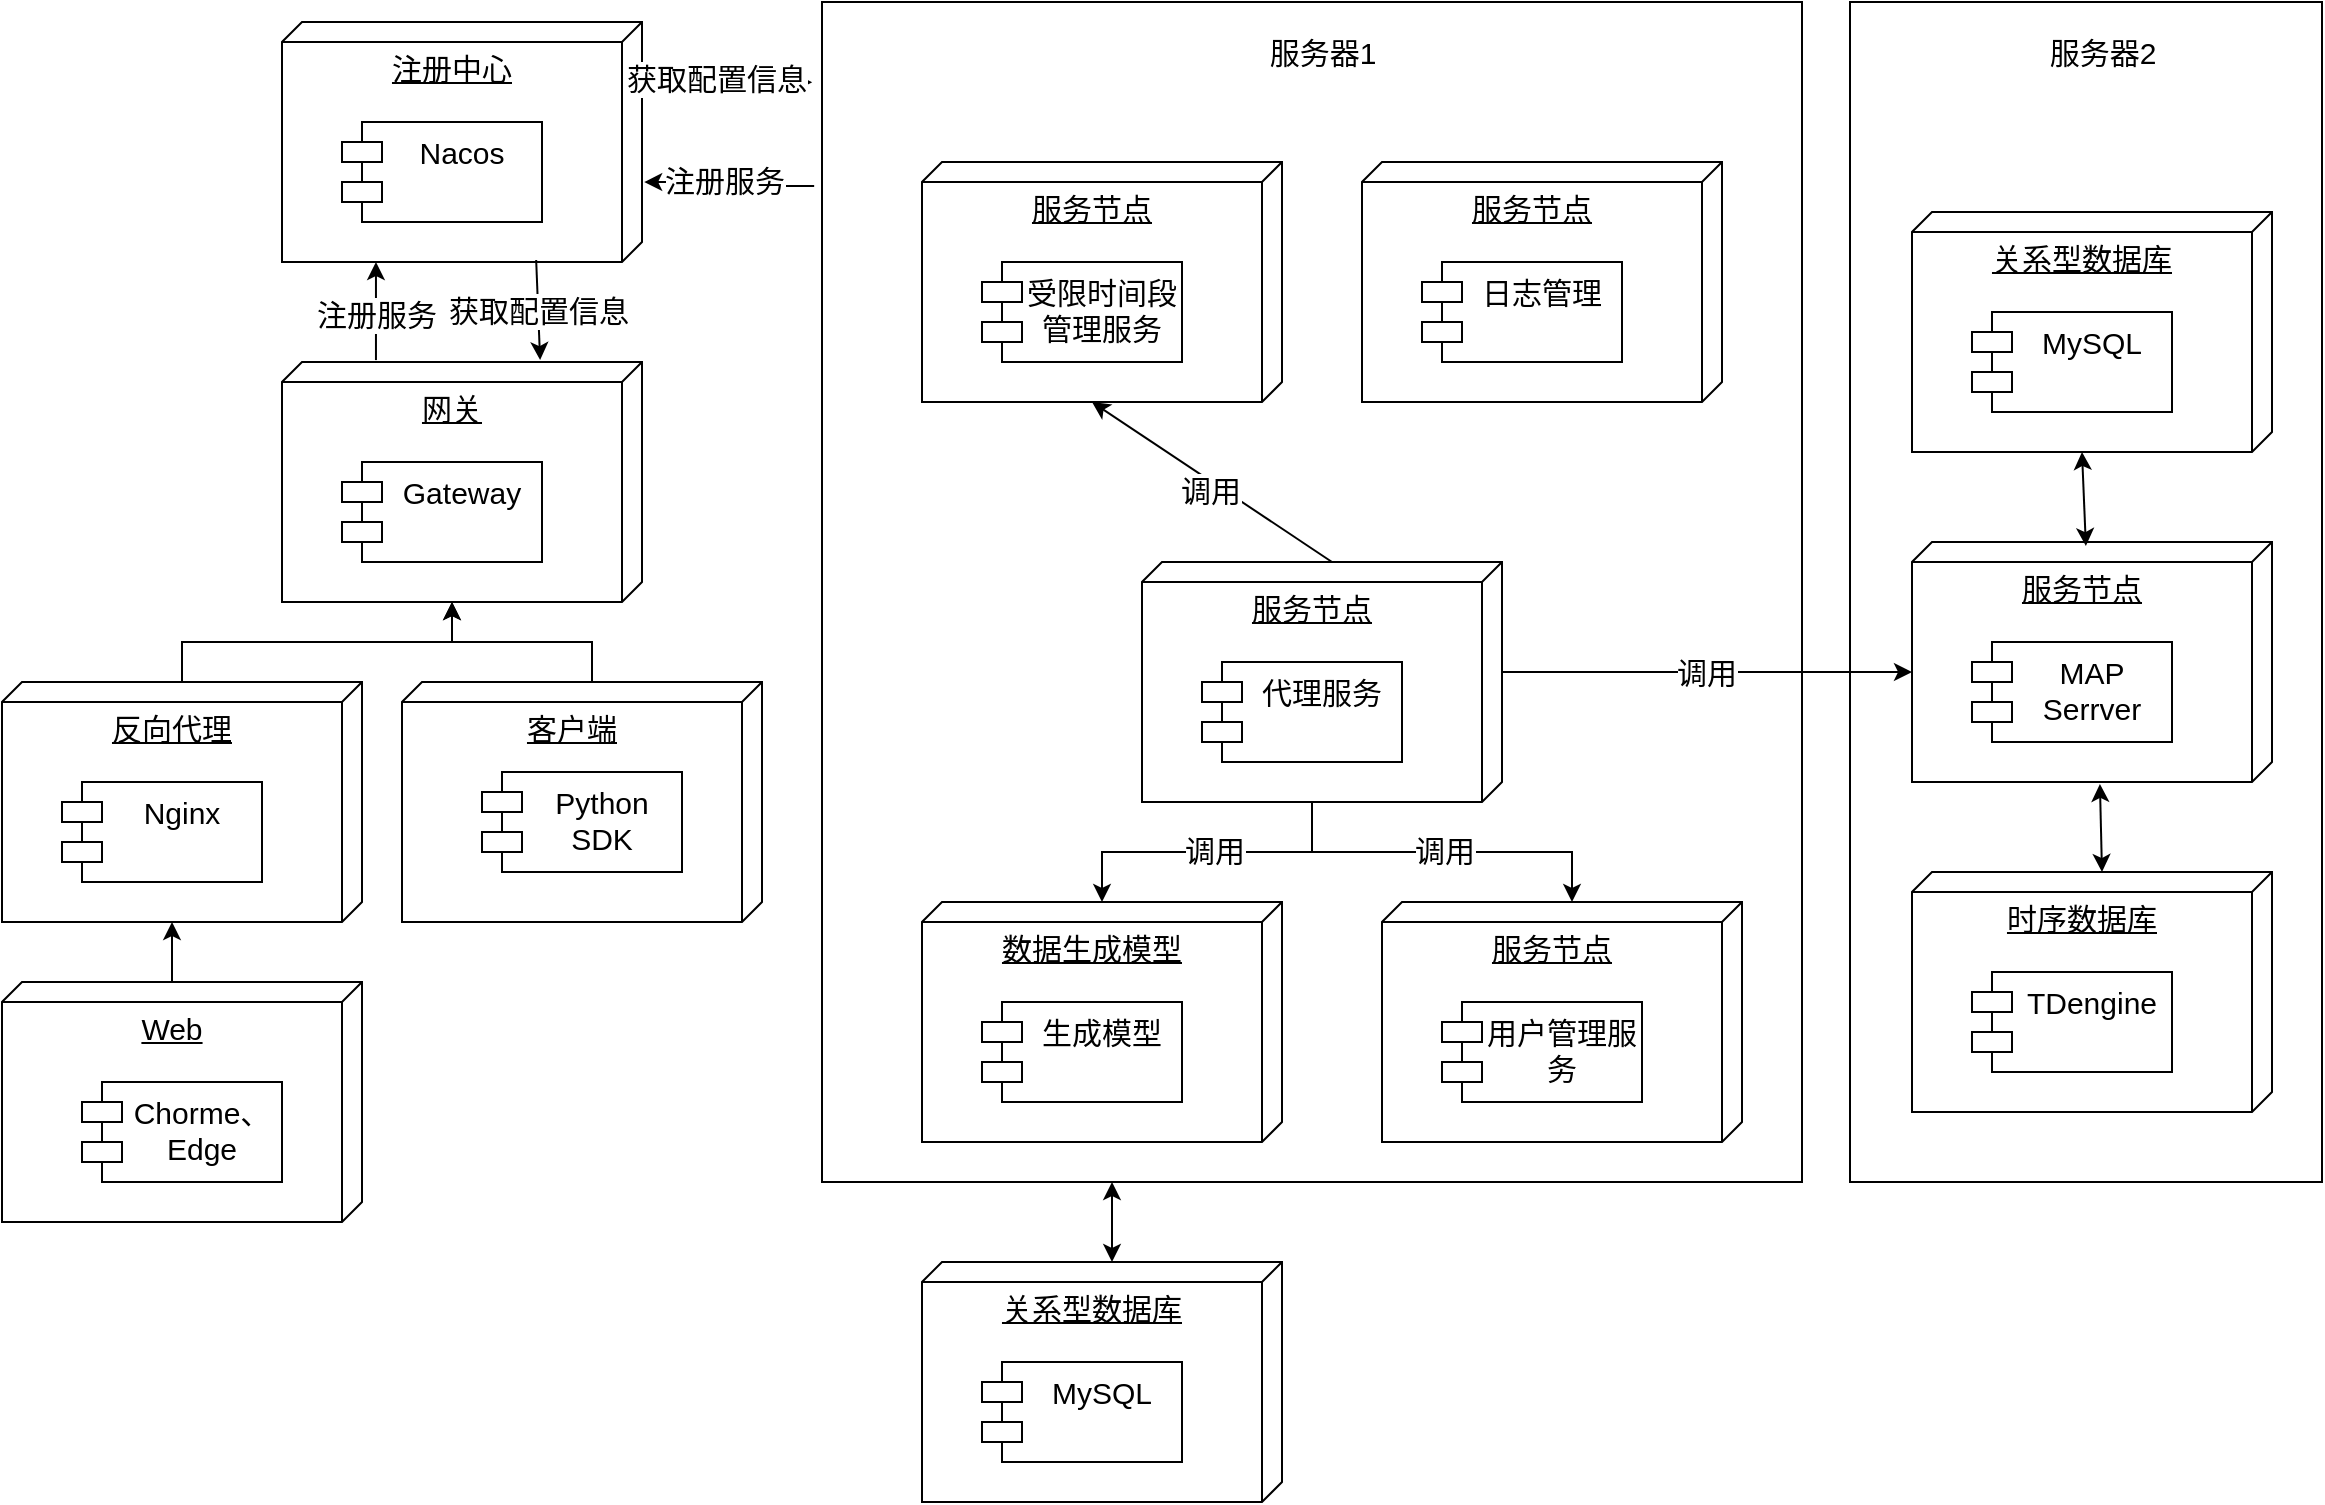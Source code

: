 <mxfile version="24.0.2" type="github">
  <diagram name="第 1 页" id="V-oogjPQDS9fqmX0PhTq">
    <mxGraphModel dx="2840" dy="1536" grid="1" gridSize="10" guides="1" tooltips="1" connect="1" arrows="1" fold="1" page="1" pageScale="1" pageWidth="827" pageHeight="1169" math="0" shadow="0">
      <root>
        <mxCell id="0" />
        <mxCell id="1" parent="0" />
        <mxCell id="YCJXvAZseFVuk2YuzXn2-67" value="" style="rounded=0;whiteSpace=wrap;html=1;" parent="1" vertex="1">
          <mxGeometry x="1534" y="70" width="236" height="590" as="geometry" />
        </mxCell>
        <mxCell id="YCJXvAZseFVuk2YuzXn2-41" value="" style="rounded=0;whiteSpace=wrap;html=1;" parent="1" vertex="1">
          <mxGeometry x="1020" y="70" width="490" height="590" as="geometry" />
        </mxCell>
        <mxCell id="YCJXvAZseFVuk2YuzXn2-1" value="Web" style="verticalAlign=top;align=center;spacingTop=8;spacingLeft=2;spacingRight=12;shape=cube;size=10;direction=south;fontStyle=4;html=1;whiteSpace=wrap;fontSize=15;" parent="1" vertex="1">
          <mxGeometry x="610" y="560" width="180" height="120" as="geometry" />
        </mxCell>
        <mxCell id="YCJXvAZseFVuk2YuzXn2-2" value="Chorme、Edge" style="shape=module;align=left;spacingLeft=20;align=center;verticalAlign=top;whiteSpace=wrap;html=1;fontSize=15;" parent="1" vertex="1">
          <mxGeometry x="650" y="610" width="100" height="50" as="geometry" />
        </mxCell>
        <mxCell id="YCJXvAZseFVuk2YuzXn2-3" value="反向代理" style="verticalAlign=top;align=center;spacingTop=8;spacingLeft=2;spacingRight=12;shape=cube;size=10;direction=south;fontStyle=4;html=1;whiteSpace=wrap;fontSize=15;" parent="1" vertex="1">
          <mxGeometry x="610" y="410" width="180" height="120" as="geometry" />
        </mxCell>
        <mxCell id="YCJXvAZseFVuk2YuzXn2-4" value="Nginx" style="shape=module;align=left;spacingLeft=20;align=center;verticalAlign=top;whiteSpace=wrap;html=1;fontSize=15;" parent="1" vertex="1">
          <mxGeometry x="640" y="460" width="100" height="50" as="geometry" />
        </mxCell>
        <mxCell id="YCJXvAZseFVuk2YuzXn2-5" value="客户端" style="verticalAlign=top;align=center;spacingTop=8;spacingLeft=2;spacingRight=12;shape=cube;size=10;direction=south;fontStyle=4;html=1;whiteSpace=wrap;fontSize=15;" parent="1" vertex="1">
          <mxGeometry x="810" y="410" width="180" height="120" as="geometry" />
        </mxCell>
        <mxCell id="YCJXvAZseFVuk2YuzXn2-6" value="Python SDK" style="shape=module;align=left;spacingLeft=20;align=center;verticalAlign=top;whiteSpace=wrap;html=1;fontSize=15;" parent="1" vertex="1">
          <mxGeometry x="850" y="455" width="100" height="50" as="geometry" />
        </mxCell>
        <mxCell id="YCJXvAZseFVuk2YuzXn2-7" value="网关" style="verticalAlign=top;align=center;spacingTop=8;spacingLeft=2;spacingRight=12;shape=cube;size=10;direction=south;fontStyle=4;html=1;whiteSpace=wrap;fontSize=15;" parent="1" vertex="1">
          <mxGeometry x="750" y="250" width="180" height="120" as="geometry" />
        </mxCell>
        <mxCell id="YCJXvAZseFVuk2YuzXn2-8" value="Gateway" style="shape=module;align=left;spacingLeft=20;align=center;verticalAlign=top;whiteSpace=wrap;html=1;fontSize=15;" parent="1" vertex="1">
          <mxGeometry x="780" y="300" width="100" height="50" as="geometry" />
        </mxCell>
        <mxCell id="YCJXvAZseFVuk2YuzXn2-9" value="注册中心" style="verticalAlign=top;align=center;spacingTop=8;spacingLeft=2;spacingRight=12;shape=cube;size=10;direction=south;fontStyle=4;html=1;whiteSpace=wrap;fontSize=15;" parent="1" vertex="1">
          <mxGeometry x="750" y="80" width="180" height="120" as="geometry" />
        </mxCell>
        <mxCell id="YCJXvAZseFVuk2YuzXn2-10" value="Nacos" style="shape=module;align=left;spacingLeft=20;align=center;verticalAlign=top;whiteSpace=wrap;html=1;fontSize=15;" parent="1" vertex="1">
          <mxGeometry x="780" y="130" width="100" height="50" as="geometry" />
        </mxCell>
        <mxCell id="YCJXvAZseFVuk2YuzXn2-12" value="关系型数据库" style="verticalAlign=top;align=center;spacingTop=8;spacingLeft=2;spacingRight=12;shape=cube;size=10;direction=south;fontStyle=4;html=1;whiteSpace=wrap;fontSize=15;" parent="1" vertex="1">
          <mxGeometry x="1070" y="700" width="180" height="120" as="geometry" />
        </mxCell>
        <mxCell id="YCJXvAZseFVuk2YuzXn2-13" value="MySQL" style="shape=module;align=left;spacingLeft=20;align=center;verticalAlign=top;whiteSpace=wrap;html=1;fontSize=15;" parent="1" vertex="1">
          <mxGeometry x="1100" y="750" width="100" height="50" as="geometry" />
        </mxCell>
        <mxCell id="YCJXvAZseFVuk2YuzXn2-54" style="edgeStyle=orthogonalEdgeStyle;rounded=0;orthogonalLoop=1;jettySize=auto;html=1;exitX=0;exitY=0;exitDx=120;exitDy=95;exitPerimeter=0;fontSize=15;" parent="1" source="YCJXvAZseFVuk2YuzXn2-16" target="YCJXvAZseFVuk2YuzXn2-24" edge="1">
          <mxGeometry relative="1" as="geometry" />
        </mxCell>
        <mxCell id="YCJXvAZseFVuk2YuzXn2-55" value="调用" style="edgeLabel;html=1;align=center;verticalAlign=middle;resizable=0;points=[];fontSize=15;" parent="YCJXvAZseFVuk2YuzXn2-54" vertex="1" connectable="0">
          <mxGeometry x="-0.045" y="-1" relative="1" as="geometry">
            <mxPoint as="offset" />
          </mxGeometry>
        </mxCell>
        <mxCell id="YCJXvAZseFVuk2YuzXn2-16" value="服务节点" style="verticalAlign=top;align=center;spacingTop=8;spacingLeft=2;spacingRight=12;shape=cube;size=10;direction=south;fontStyle=4;html=1;whiteSpace=wrap;fontSize=15;" parent="1" vertex="1">
          <mxGeometry x="1180" y="350" width="180" height="120" as="geometry" />
        </mxCell>
        <mxCell id="YCJXvAZseFVuk2YuzXn2-17" value="代理服务" style="shape=module;align=left;spacingLeft=20;align=center;verticalAlign=top;whiteSpace=wrap;html=1;fontSize=15;" parent="1" vertex="1">
          <mxGeometry x="1210" y="400" width="100" height="50" as="geometry" />
        </mxCell>
        <mxCell id="YCJXvAZseFVuk2YuzXn2-18" value="服务节点" style="verticalAlign=top;align=center;spacingTop=8;spacingLeft=2;spacingRight=12;shape=cube;size=10;direction=south;fontStyle=4;html=1;whiteSpace=wrap;fontSize=15;" parent="1" vertex="1">
          <mxGeometry x="1300" y="520" width="180" height="120" as="geometry" />
        </mxCell>
        <mxCell id="YCJXvAZseFVuk2YuzXn2-19" value="用户管理服务" style="shape=module;align=left;spacingLeft=20;align=center;verticalAlign=top;whiteSpace=wrap;html=1;fontSize=15;" parent="1" vertex="1">
          <mxGeometry x="1330" y="570" width="100" height="50" as="geometry" />
        </mxCell>
        <mxCell id="YCJXvAZseFVuk2YuzXn2-20" value="服务节点" style="verticalAlign=top;align=center;spacingTop=8;spacingLeft=2;spacingRight=12;shape=cube;size=10;direction=south;fontStyle=4;html=1;whiteSpace=wrap;fontSize=15;" parent="1" vertex="1">
          <mxGeometry x="1070" y="150" width="180" height="120" as="geometry" />
        </mxCell>
        <mxCell id="YCJXvAZseFVuk2YuzXn2-21" value="受限时间段管理服务" style="shape=module;align=left;spacingLeft=20;align=center;verticalAlign=top;whiteSpace=wrap;html=1;fontSize=15;" parent="1" vertex="1">
          <mxGeometry x="1100" y="200" width="100" height="50" as="geometry" />
        </mxCell>
        <mxCell id="YCJXvAZseFVuk2YuzXn2-22" value="服务节点" style="verticalAlign=top;align=center;spacingTop=8;spacingLeft=2;spacingRight=12;shape=cube;size=10;direction=south;fontStyle=4;html=1;whiteSpace=wrap;fontSize=15;" parent="1" vertex="1">
          <mxGeometry x="1290" y="150" width="180" height="120" as="geometry" />
        </mxCell>
        <mxCell id="YCJXvAZseFVuk2YuzXn2-23" value="日志管理" style="shape=module;align=left;spacingLeft=20;align=center;verticalAlign=top;whiteSpace=wrap;html=1;fontSize=15;" parent="1" vertex="1">
          <mxGeometry x="1320" y="200" width="100" height="50" as="geometry" />
        </mxCell>
        <mxCell id="YCJXvAZseFVuk2YuzXn2-24" value="数据生成模型" style="verticalAlign=top;align=center;spacingTop=8;spacingLeft=2;spacingRight=12;shape=cube;size=10;direction=south;fontStyle=4;html=1;whiteSpace=wrap;fontSize=15;" parent="1" vertex="1">
          <mxGeometry x="1070" y="520" width="180" height="120" as="geometry" />
        </mxCell>
        <mxCell id="YCJXvAZseFVuk2YuzXn2-25" value="生成模型" style="shape=module;align=left;spacingLeft=20;align=center;verticalAlign=top;whiteSpace=wrap;html=1;fontSize=15;" parent="1" vertex="1">
          <mxGeometry x="1100" y="570" width="100" height="50" as="geometry" />
        </mxCell>
        <mxCell id="YCJXvAZseFVuk2YuzXn2-26" value="服务节点" style="verticalAlign=top;align=center;spacingTop=8;spacingLeft=2;spacingRight=12;shape=cube;size=10;direction=south;fontStyle=4;html=1;whiteSpace=wrap;fontSize=15;" parent="1" vertex="1">
          <mxGeometry x="1565" y="340" width="180" height="120" as="geometry" />
        </mxCell>
        <mxCell id="YCJXvAZseFVuk2YuzXn2-27" value="MAP Serrver" style="shape=module;align=left;spacingLeft=20;align=center;verticalAlign=top;whiteSpace=wrap;html=1;fontSize=15;" parent="1" vertex="1">
          <mxGeometry x="1595" y="390" width="100" height="50" as="geometry" />
        </mxCell>
        <mxCell id="YCJXvAZseFVuk2YuzXn2-28" value="关系型数据库" style="verticalAlign=top;align=center;spacingTop=8;spacingLeft=2;spacingRight=12;shape=cube;size=10;direction=south;fontStyle=4;html=1;whiteSpace=wrap;fontSize=15;" parent="1" vertex="1">
          <mxGeometry x="1565" y="175" width="180" height="120" as="geometry" />
        </mxCell>
        <mxCell id="YCJXvAZseFVuk2YuzXn2-29" value="MySQL" style="shape=module;align=left;spacingLeft=20;align=center;verticalAlign=top;whiteSpace=wrap;html=1;fontSize=15;" parent="1" vertex="1">
          <mxGeometry x="1595" y="225" width="100" height="50" as="geometry" />
        </mxCell>
        <mxCell id="YCJXvAZseFVuk2YuzXn2-30" value="时序数据库" style="verticalAlign=top;align=center;spacingTop=8;spacingLeft=2;spacingRight=12;shape=cube;size=10;direction=south;fontStyle=4;html=1;whiteSpace=wrap;fontSize=15;" parent="1" vertex="1">
          <mxGeometry x="1565" y="505" width="180" height="120" as="geometry" />
        </mxCell>
        <mxCell id="YCJXvAZseFVuk2YuzXn2-31" value="TDengine" style="shape=module;align=left;spacingLeft=20;align=center;verticalAlign=top;whiteSpace=wrap;html=1;fontSize=15;" parent="1" vertex="1">
          <mxGeometry x="1595" y="555" width="100" height="50" as="geometry" />
        </mxCell>
        <mxCell id="YCJXvAZseFVuk2YuzXn2-35" value="" style="endArrow=classic;html=1;rounded=0;entryX=1;entryY=0.739;entryDx=0;entryDy=0;entryPerimeter=0;exitX=-0.008;exitY=0.739;exitDx=0;exitDy=0;exitPerimeter=0;fontSize=15;" parent="1" source="YCJXvAZseFVuk2YuzXn2-7" target="YCJXvAZseFVuk2YuzXn2-9" edge="1">
          <mxGeometry width="50" height="50" relative="1" as="geometry">
            <mxPoint x="796" y="374" as="sourcePoint" />
            <mxPoint x="660" y="200" as="targetPoint" />
          </mxGeometry>
        </mxCell>
        <mxCell id="YCJXvAZseFVuk2YuzXn2-38" value="注册服务" style="edgeLabel;html=1;align=center;verticalAlign=middle;resizable=0;points=[];fontSize=15;" parent="YCJXvAZseFVuk2YuzXn2-35" vertex="1" connectable="0">
          <mxGeometry x="-0.07" relative="1" as="geometry">
            <mxPoint as="offset" />
          </mxGeometry>
        </mxCell>
        <mxCell id="YCJXvAZseFVuk2YuzXn2-39" value="" style="endArrow=classic;html=1;rounded=0;entryX=-0.008;entryY=0.283;entryDx=0;entryDy=0;entryPerimeter=0;fontSize=15;exitX=0.992;exitY=0.294;exitDx=0;exitDy=0;exitPerimeter=0;" parent="1" source="YCJXvAZseFVuk2YuzXn2-9" target="YCJXvAZseFVuk2YuzXn2-7" edge="1">
          <mxGeometry width="50" height="50" relative="1" as="geometry">
            <mxPoint x="879" y="320" as="sourcePoint" />
            <mxPoint x="920" y="290" as="targetPoint" />
            <Array as="points" />
          </mxGeometry>
        </mxCell>
        <mxCell id="YCJXvAZseFVuk2YuzXn2-40" value="获取配置信息" style="edgeLabel;html=1;align=center;verticalAlign=middle;resizable=0;points=[];fontSize=15;" parent="YCJXvAZseFVuk2YuzXn2-39" vertex="1" connectable="0">
          <mxGeometry x="-0.011" relative="1" as="geometry">
            <mxPoint as="offset" />
          </mxGeometry>
        </mxCell>
        <mxCell id="YCJXvAZseFVuk2YuzXn2-44" value="服务器2" style="text;html=1;align=center;verticalAlign=middle;resizable=0;points=[];autosize=1;strokeColor=none;fillColor=none;fontSize=15;" parent="1" vertex="1">
          <mxGeometry x="1620" y="80" width="80" height="30" as="geometry" />
        </mxCell>
        <mxCell id="YCJXvAZseFVuk2YuzXn2-45" style="edgeStyle=orthogonalEdgeStyle;rounded=0;orthogonalLoop=1;jettySize=auto;html=1;exitX=0.242;exitY=0.006;exitDx=0;exitDy=0;exitPerimeter=0;entryX=-0.01;entryY=0.068;entryDx=0;entryDy=0;entryPerimeter=0;fontSize=15;" parent="1" source="YCJXvAZseFVuk2YuzXn2-9" target="YCJXvAZseFVuk2YuzXn2-41" edge="1">
          <mxGeometry relative="1" as="geometry" />
        </mxCell>
        <mxCell id="YCJXvAZseFVuk2YuzXn2-46" value="获取配置信息" style="edgeLabel;html=1;align=center;verticalAlign=middle;resizable=0;points=[];fontSize=15;" parent="YCJXvAZseFVuk2YuzXn2-45" vertex="1" connectable="0">
          <mxGeometry x="-0.137" y="1" relative="1" as="geometry">
            <mxPoint as="offset" />
          </mxGeometry>
        </mxCell>
        <mxCell id="YCJXvAZseFVuk2YuzXn2-47" style="edgeStyle=orthogonalEdgeStyle;rounded=0;orthogonalLoop=1;jettySize=auto;html=1;exitX=-0.008;exitY=0.156;exitDx=0;exitDy=0;entryX=0.667;entryY=-0.006;entryDx=0;entryDy=0;entryPerimeter=0;exitPerimeter=0;fontSize=15;" parent="1" source="YCJXvAZseFVuk2YuzXn2-41" target="YCJXvAZseFVuk2YuzXn2-9" edge="1">
          <mxGeometry relative="1" as="geometry" />
        </mxCell>
        <mxCell id="YCJXvAZseFVuk2YuzXn2-48" value="注册服务" style="edgeLabel;html=1;align=center;verticalAlign=middle;resizable=0;points=[];fontSize=15;" parent="YCJXvAZseFVuk2YuzXn2-47" vertex="1" connectable="0">
          <mxGeometry x="0.093" y="-1" relative="1" as="geometry">
            <mxPoint as="offset" />
          </mxGeometry>
        </mxCell>
        <mxCell id="YCJXvAZseFVuk2YuzXn2-52" value="" style="endArrow=classic;html=1;rounded=0;exitX=0;exitY=0;exitDx=0;exitDy=85;exitPerimeter=0;entryX=0;entryY=0;entryDx=120;entryDy=95;entryPerimeter=0;fontSize=15;" parent="1" source="YCJXvAZseFVuk2YuzXn2-16" target="YCJXvAZseFVuk2YuzXn2-20" edge="1">
          <mxGeometry width="50" height="50" relative="1" as="geometry">
            <mxPoint x="700" y="120" as="sourcePoint" />
            <mxPoint x="750" y="70" as="targetPoint" />
          </mxGeometry>
        </mxCell>
        <mxCell id="YCJXvAZseFVuk2YuzXn2-53" value="调用" style="edgeLabel;html=1;align=center;verticalAlign=middle;resizable=0;points=[];fontSize=15;" parent="YCJXvAZseFVuk2YuzXn2-52" vertex="1" connectable="0">
          <mxGeometry x="-0.019" y="4" relative="1" as="geometry">
            <mxPoint as="offset" />
          </mxGeometry>
        </mxCell>
        <mxCell id="YCJXvAZseFVuk2YuzXn2-56" style="edgeStyle=orthogonalEdgeStyle;rounded=0;orthogonalLoop=1;jettySize=auto;html=1;exitX=0;exitY=0;exitDx=120;exitDy=95;exitPerimeter=0;entryX=0;entryY=0;entryDx=0;entryDy=85;entryPerimeter=0;fontSize=15;" parent="1" source="YCJXvAZseFVuk2YuzXn2-16" target="YCJXvAZseFVuk2YuzXn2-18" edge="1">
          <mxGeometry relative="1" as="geometry" />
        </mxCell>
        <mxCell id="YCJXvAZseFVuk2YuzXn2-57" value="调用" style="edgeLabel;html=1;align=center;verticalAlign=middle;resizable=0;points=[];fontSize=15;" parent="YCJXvAZseFVuk2YuzXn2-56" vertex="1" connectable="0">
          <mxGeometry x="0.011" y="1" relative="1" as="geometry">
            <mxPoint as="offset" />
          </mxGeometry>
        </mxCell>
        <mxCell id="YCJXvAZseFVuk2YuzXn2-58" style="edgeStyle=orthogonalEdgeStyle;rounded=0;orthogonalLoop=1;jettySize=auto;html=1;exitX=0;exitY=0;exitDx=55;exitDy=0;exitPerimeter=0;entryX=0;entryY=0;entryDx=65;entryDy=180;entryPerimeter=0;fontSize=15;" parent="1" source="YCJXvAZseFVuk2YuzXn2-16" target="YCJXvAZseFVuk2YuzXn2-26" edge="1">
          <mxGeometry relative="1" as="geometry" />
        </mxCell>
        <mxCell id="YCJXvAZseFVuk2YuzXn2-59" value="调用" style="edgeLabel;html=1;align=center;verticalAlign=middle;resizable=0;points=[];fontSize=15;" parent="YCJXvAZseFVuk2YuzXn2-58" vertex="1" connectable="0">
          <mxGeometry x="-0.008" relative="1" as="geometry">
            <mxPoint as="offset" />
          </mxGeometry>
        </mxCell>
        <mxCell id="YCJXvAZseFVuk2YuzXn2-60" value="" style="endArrow=classic;startArrow=classic;html=1;rounded=0;exitX=0;exitY=0;exitDx=0;exitDy=85;exitPerimeter=0;fontSize=15;" parent="1" source="YCJXvAZseFVuk2YuzXn2-12" edge="1">
          <mxGeometry width="50" height="50" relative="1" as="geometry">
            <mxPoint x="950" y="740" as="sourcePoint" />
            <mxPoint x="1165" y="660" as="targetPoint" />
          </mxGeometry>
        </mxCell>
        <mxCell id="YCJXvAZseFVuk2YuzXn2-62" value="" style="endArrow=classic;startArrow=classic;html=1;rounded=0;exitX=0.017;exitY=0.517;exitDx=0;exitDy=0;exitPerimeter=0;entryX=0;entryY=0;entryDx=120;entryDy=95;entryPerimeter=0;" parent="1" source="YCJXvAZseFVuk2YuzXn2-26" target="YCJXvAZseFVuk2YuzXn2-28" edge="1">
          <mxGeometry width="50" height="50" relative="1" as="geometry">
            <mxPoint x="1745" y="380" as="sourcePoint" />
            <mxPoint x="1655" y="290" as="targetPoint" />
          </mxGeometry>
        </mxCell>
        <mxCell id="YCJXvAZseFVuk2YuzXn2-63" value="" style="endArrow=classic;startArrow=classic;html=1;rounded=0;entryX=0;entryY=0;entryDx=0;entryDy=85;entryPerimeter=0;exitX=1.008;exitY=0.478;exitDx=0;exitDy=0;exitPerimeter=0;" parent="1" source="YCJXvAZseFVuk2YuzXn2-26" target="YCJXvAZseFVuk2YuzXn2-30" edge="1">
          <mxGeometry width="50" height="50" relative="1" as="geometry">
            <mxPoint x="1745" y="410" as="sourcePoint" />
            <mxPoint x="1816" y="339" as="targetPoint" />
          </mxGeometry>
        </mxCell>
        <mxCell id="YCJXvAZseFVuk2YuzXn2-64" style="edgeStyle=orthogonalEdgeStyle;rounded=0;orthogonalLoop=1;jettySize=auto;html=1;exitX=0;exitY=0;exitDx=0;exitDy=85;exitPerimeter=0;entryX=0;entryY=0;entryDx=120;entryDy=95;entryPerimeter=0;" parent="1" source="YCJXvAZseFVuk2YuzXn2-5" target="YCJXvAZseFVuk2YuzXn2-7" edge="1">
          <mxGeometry relative="1" as="geometry" />
        </mxCell>
        <mxCell id="YCJXvAZseFVuk2YuzXn2-66" style="edgeStyle=orthogonalEdgeStyle;rounded=0;orthogonalLoop=1;jettySize=auto;html=1;exitX=0;exitY=0;exitDx=0;exitDy=85;exitPerimeter=0;entryX=0;entryY=0;entryDx=120;entryDy=95;entryPerimeter=0;" parent="1" source="YCJXvAZseFVuk2YuzXn2-1" target="YCJXvAZseFVuk2YuzXn2-3" edge="1">
          <mxGeometry relative="1" as="geometry" />
        </mxCell>
        <mxCell id="0LZDWB6SE_puBfv6YJZZ-1" value="服务器1" style="text;html=1;align=center;verticalAlign=middle;resizable=0;points=[];autosize=1;strokeColor=none;fillColor=none;fontSize=15;" parent="1" vertex="1">
          <mxGeometry x="1230" y="80" width="80" height="30" as="geometry" />
        </mxCell>
        <mxCell id="XB-7SRzx-8G0jIIArmob-2" style="edgeStyle=orthogonalEdgeStyle;rounded=0;orthogonalLoop=1;jettySize=auto;html=1;entryX=0;entryY=0;entryDx=120.0;entryDy=95;entryPerimeter=0;" edge="1" parent="1" source="YCJXvAZseFVuk2YuzXn2-3" target="YCJXvAZseFVuk2YuzXn2-7">
          <mxGeometry relative="1" as="geometry" />
        </mxCell>
      </root>
    </mxGraphModel>
  </diagram>
</mxfile>
